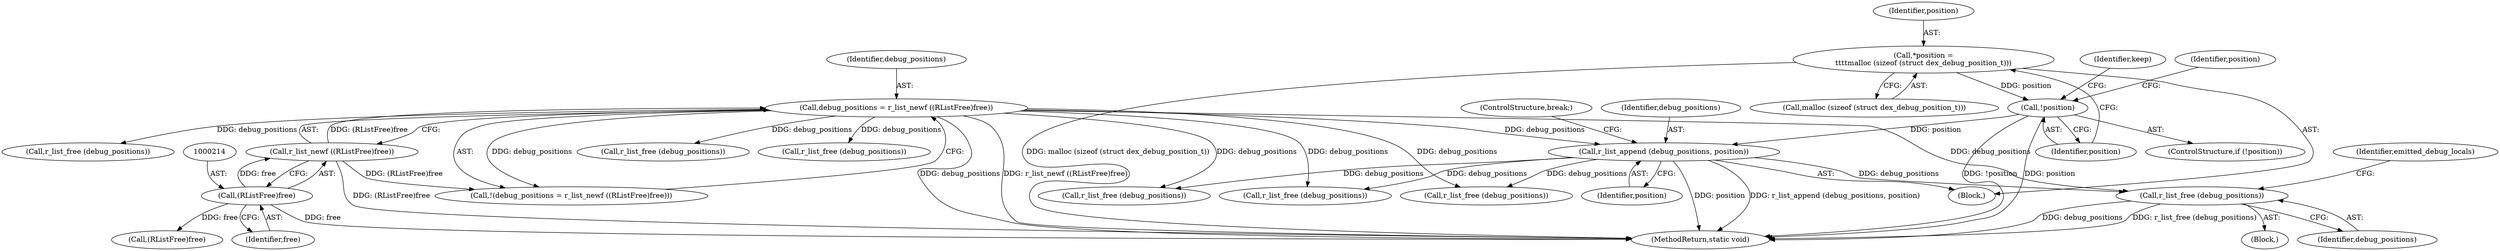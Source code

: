 digraph "0_radare2_ad55822430a03fe075221b543efb434567e9e431@API" {
"1001043" [label="(Call,r_list_free (debug_positions))"];
"1000987" [label="(Call,r_list_append (debug_positions, position))"];
"1000210" [label="(Call,debug_positions = r_list_newf ((RListFree)free))"];
"1000212" [label="(Call,r_list_newf ((RListFree)free))"];
"1000213" [label="(Call,(RListFree)free)"];
"1000965" [label="(Call,!position)"];
"1000959" [label="(Call,*position =\n\t\t\t\tmalloc (sizeof (struct dex_debug_position_t)))"];
"1000960" [label="(Identifier,position)"];
"1000987" [label="(Call,r_list_append (debug_positions, position))"];
"1000209" [label="(Call,!(debug_positions = r_list_newf ((RListFree)free)))"];
"1000211" [label="(Identifier,debug_positions)"];
"1000969" [label="(Identifier,keep)"];
"1000964" [label="(ControlStructure,if (!position))"];
"1001044" [label="(Identifier,debug_positions)"];
"1000213" [label="(Call,(RListFree)free)"];
"1000210" [label="(Call,debug_positions = r_list_newf ((RListFree)free))"];
"1000667" [label="(Call,r_list_free (debug_positions))"];
"1000966" [label="(Identifier,position)"];
"1001046" [label="(Identifier,emitted_debug_locals)"];
"1000223" [label="(Call,(RListFree)free)"];
"1000215" [label="(Identifier,free)"];
"1000974" [label="(Identifier,position)"];
"1000961" [label="(Call,malloc (sizeof (struct dex_debug_position_t)))"];
"1000212" [label="(Call,r_list_newf ((RListFree)free))"];
"1001042" [label="(Block,)"];
"1000989" [label="(Identifier,position)"];
"1000491" [label="(Call,r_list_free (debug_positions))"];
"1000317" [label="(Call,r_list_free (debug_positions))"];
"1001187" [label="(MethodReturn,static void)"];
"1000990" [label="(ControlStructure,break;)"];
"1001043" [label="(Call,r_list_free (debug_positions))"];
"1001181" [label="(Call,r_list_free (debug_positions))"];
"1000227" [label="(Call,r_list_free (debug_positions))"];
"1000965" [label="(Call,!position)"];
"1000291" [label="(Call,r_list_free (debug_positions))"];
"1000959" [label="(Call,*position =\n\t\t\t\tmalloc (sizeof (struct dex_debug_position_t)))"];
"1000988" [label="(Identifier,debug_positions)"];
"1000938" [label="(Block,)"];
"1001043" -> "1001042"  [label="AST: "];
"1001043" -> "1001044"  [label="CFG: "];
"1001044" -> "1001043"  [label="AST: "];
"1001046" -> "1001043"  [label="CFG: "];
"1001043" -> "1001187"  [label="DDG: debug_positions"];
"1001043" -> "1001187"  [label="DDG: r_list_free (debug_positions)"];
"1000987" -> "1001043"  [label="DDG: debug_positions"];
"1000210" -> "1001043"  [label="DDG: debug_positions"];
"1000987" -> "1000938"  [label="AST: "];
"1000987" -> "1000989"  [label="CFG: "];
"1000988" -> "1000987"  [label="AST: "];
"1000989" -> "1000987"  [label="AST: "];
"1000990" -> "1000987"  [label="CFG: "];
"1000987" -> "1001187"  [label="DDG: position"];
"1000987" -> "1001187"  [label="DDG: r_list_append (debug_positions, position)"];
"1000987" -> "1000491"  [label="DDG: debug_positions"];
"1000987" -> "1000667"  [label="DDG: debug_positions"];
"1000210" -> "1000987"  [label="DDG: debug_positions"];
"1000965" -> "1000987"  [label="DDG: position"];
"1000987" -> "1001181"  [label="DDG: debug_positions"];
"1000210" -> "1000209"  [label="AST: "];
"1000210" -> "1000212"  [label="CFG: "];
"1000211" -> "1000210"  [label="AST: "];
"1000212" -> "1000210"  [label="AST: "];
"1000209" -> "1000210"  [label="CFG: "];
"1000210" -> "1001187"  [label="DDG: r_list_newf ((RListFree)free)"];
"1000210" -> "1001187"  [label="DDG: debug_positions"];
"1000210" -> "1000209"  [label="DDG: debug_positions"];
"1000212" -> "1000210"  [label="DDG: (RListFree)free"];
"1000210" -> "1000227"  [label="DDG: debug_positions"];
"1000210" -> "1000291"  [label="DDG: debug_positions"];
"1000210" -> "1000317"  [label="DDG: debug_positions"];
"1000210" -> "1000491"  [label="DDG: debug_positions"];
"1000210" -> "1000667"  [label="DDG: debug_positions"];
"1000210" -> "1001181"  [label="DDG: debug_positions"];
"1000212" -> "1000213"  [label="CFG: "];
"1000213" -> "1000212"  [label="AST: "];
"1000212" -> "1001187"  [label="DDG: (RListFree)free"];
"1000212" -> "1000209"  [label="DDG: (RListFree)free"];
"1000213" -> "1000212"  [label="DDG: free"];
"1000213" -> "1000215"  [label="CFG: "];
"1000214" -> "1000213"  [label="AST: "];
"1000215" -> "1000213"  [label="AST: "];
"1000213" -> "1001187"  [label="DDG: free"];
"1000213" -> "1000223"  [label="DDG: free"];
"1000965" -> "1000964"  [label="AST: "];
"1000965" -> "1000966"  [label="CFG: "];
"1000966" -> "1000965"  [label="AST: "];
"1000969" -> "1000965"  [label="CFG: "];
"1000974" -> "1000965"  [label="CFG: "];
"1000965" -> "1001187"  [label="DDG: !position"];
"1000965" -> "1001187"  [label="DDG: position"];
"1000959" -> "1000965"  [label="DDG: position"];
"1000959" -> "1000938"  [label="AST: "];
"1000959" -> "1000961"  [label="CFG: "];
"1000960" -> "1000959"  [label="AST: "];
"1000961" -> "1000959"  [label="AST: "];
"1000966" -> "1000959"  [label="CFG: "];
"1000959" -> "1001187"  [label="DDG: malloc (sizeof (struct dex_debug_position_t))"];
}
